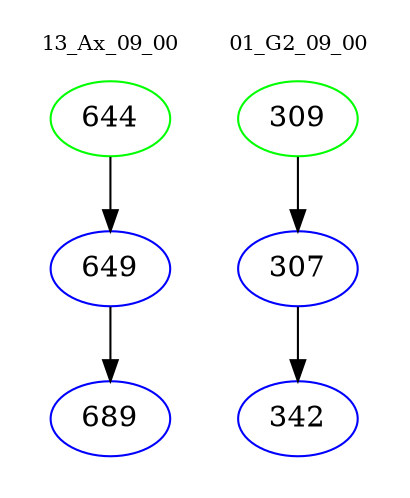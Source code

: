 digraph{
subgraph cluster_0 {
color = white
label = "13_Ax_09_00";
fontsize=10;
T0_644 [label="644", color="green"]
T0_644 -> T0_649 [color="black"]
T0_649 [label="649", color="blue"]
T0_649 -> T0_689 [color="black"]
T0_689 [label="689", color="blue"]
}
subgraph cluster_1 {
color = white
label = "01_G2_09_00";
fontsize=10;
T1_309 [label="309", color="green"]
T1_309 -> T1_307 [color="black"]
T1_307 [label="307", color="blue"]
T1_307 -> T1_342 [color="black"]
T1_342 [label="342", color="blue"]
}
}

